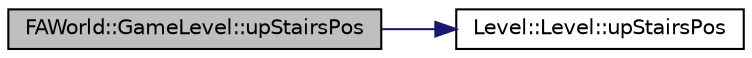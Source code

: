 digraph G
{
  edge [fontname="Helvetica",fontsize="10",labelfontname="Helvetica",labelfontsize="10"];
  node [fontname="Helvetica",fontsize="10",shape=record];
  rankdir="LR";
  Node1 [label="FAWorld::GameLevel::upStairsPos",height=0.2,width=0.4,color="black", fillcolor="grey75", style="filled" fontcolor="black"];
  Node1 -> Node2 [color="midnightblue",fontsize="10",style="solid",fontname="Helvetica"];
  Node2 [label="Level::Level::upStairsPos",height=0.2,width=0.4,color="black", fillcolor="white", style="filled",URL="$class_level_1_1_level.html#ac7b6737ed1e0fb52abea919f48773a53"];
}
